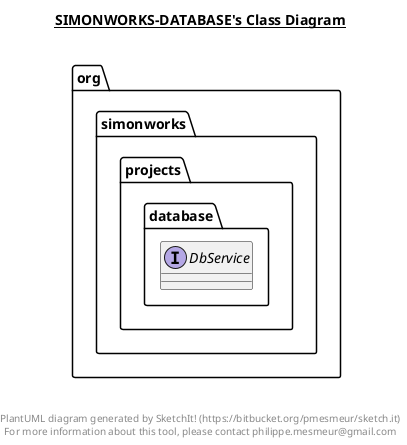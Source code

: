 @startuml

title __SIMONWORKS-DATABASE's Class Diagram__\n

  namespace org.simonworks.projects.database {
    interface org.simonworks.projects.database.DbService {
    }
  }
  



right footer


PlantUML diagram generated by SketchIt! (https://bitbucket.org/pmesmeur/sketch.it)
For more information about this tool, please contact philippe.mesmeur@gmail.com
endfooter

@enduml
